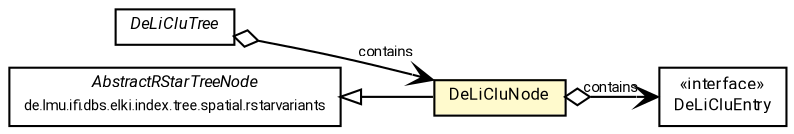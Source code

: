 #!/usr/local/bin/dot
#
# Class diagram 
# Generated by UMLGraph version R5_7_2-60-g0e99a6 (http://www.spinellis.gr/umlgraph/)
#

digraph G {
	graph [fontnames="svg"]
	edge [fontname="Roboto",fontsize=7,labelfontname="Roboto",labelfontsize=7,color="black"];
	node [fontname="Roboto",fontcolor="black",fontsize=8,shape=plaintext,margin=0,width=0,height=0];
	nodesep=0.15;
	ranksep=0.25;
	rankdir=LR;
	// de.lmu.ifi.dbs.elki.index.tree.spatial.rstarvariants.deliclu.DeLiCluEntry
	c3195930 [label=<<table title="de.lmu.ifi.dbs.elki.index.tree.spatial.rstarvariants.deliclu.DeLiCluEntry" border="0" cellborder="1" cellspacing="0" cellpadding="2" href="DeLiCluEntry.html" target="_parent">
		<tr><td><table border="0" cellspacing="0" cellpadding="1">
		<tr><td align="center" balign="center"> &#171;interface&#187; </td></tr>
		<tr><td align="center" balign="center"> <font face="Roboto">DeLiCluEntry</font> </td></tr>
		</table></td></tr>
		</table>>, URL="DeLiCluEntry.html"];
	// de.lmu.ifi.dbs.elki.index.tree.spatial.rstarvariants.deliclu.DeLiCluTree
	c3195931 [label=<<table title="de.lmu.ifi.dbs.elki.index.tree.spatial.rstarvariants.deliclu.DeLiCluTree" border="0" cellborder="1" cellspacing="0" cellpadding="2" href="DeLiCluTree.html" target="_parent">
		<tr><td><table border="0" cellspacing="0" cellpadding="1">
		<tr><td align="center" balign="center"> <font face="Roboto"><i>DeLiCluTree</i></font> </td></tr>
		</table></td></tr>
		</table>>, URL="DeLiCluTree.html"];
	// de.lmu.ifi.dbs.elki.index.tree.spatial.rstarvariants.deliclu.DeLiCluNode
	c3195932 [label=<<table title="de.lmu.ifi.dbs.elki.index.tree.spatial.rstarvariants.deliclu.DeLiCluNode" border="0" cellborder="1" cellspacing="0" cellpadding="2" bgcolor="lemonChiffon" href="DeLiCluNode.html" target="_parent">
		<tr><td><table border="0" cellspacing="0" cellpadding="1">
		<tr><td align="center" balign="center"> <font face="Roboto">DeLiCluNode</font> </td></tr>
		</table></td></tr>
		</table>>, URL="DeLiCluNode.html"];
	// de.lmu.ifi.dbs.elki.index.tree.spatial.rstarvariants.AbstractRStarTreeNode<N extends de.lmu.ifi.dbs.elki.index.tree.spatial.rstarvariants.AbstractRStarTreeNode<N, E>, E extends de.lmu.ifi.dbs.elki.index.tree.spatial.SpatialEntry>
	c3195945 [label=<<table title="de.lmu.ifi.dbs.elki.index.tree.spatial.rstarvariants.AbstractRStarTreeNode" border="0" cellborder="1" cellspacing="0" cellpadding="2" href="../AbstractRStarTreeNode.html" target="_parent">
		<tr><td><table border="0" cellspacing="0" cellpadding="1">
		<tr><td align="center" balign="center"> <font face="Roboto"><i>AbstractRStarTreeNode</i></font> </td></tr>
		<tr><td align="center" balign="center"> <font face="Roboto" point-size="7.0">de.lmu.ifi.dbs.elki.index.tree.spatial.rstarvariants</font> </td></tr>
		</table></td></tr>
		</table>>, URL="../AbstractRStarTreeNode.html"];
	// de.lmu.ifi.dbs.elki.index.tree.spatial.rstarvariants.deliclu.DeLiCluTree navhas de.lmu.ifi.dbs.elki.index.tree.spatial.rstarvariants.deliclu.DeLiCluNode
	c3195931 -> c3195932 [arrowhead=open,arrowtail=ediamond,dir=both,weight=3,label="contains"];
	// de.lmu.ifi.dbs.elki.index.tree.spatial.rstarvariants.deliclu.DeLiCluNode extends de.lmu.ifi.dbs.elki.index.tree.spatial.rstarvariants.AbstractRStarTreeNode<N extends de.lmu.ifi.dbs.elki.index.tree.spatial.rstarvariants.AbstractRStarTreeNode<N, E>, E extends de.lmu.ifi.dbs.elki.index.tree.spatial.SpatialEntry>
	c3195945 -> c3195932 [arrowtail=empty,dir=back,weight=10];
	// de.lmu.ifi.dbs.elki.index.tree.spatial.rstarvariants.deliclu.DeLiCluNode navhas de.lmu.ifi.dbs.elki.index.tree.spatial.rstarvariants.deliclu.DeLiCluEntry
	c3195932 -> c3195930 [arrowhead=open,arrowtail=ediamond,dir=both,weight=3,label="contains"];
}


